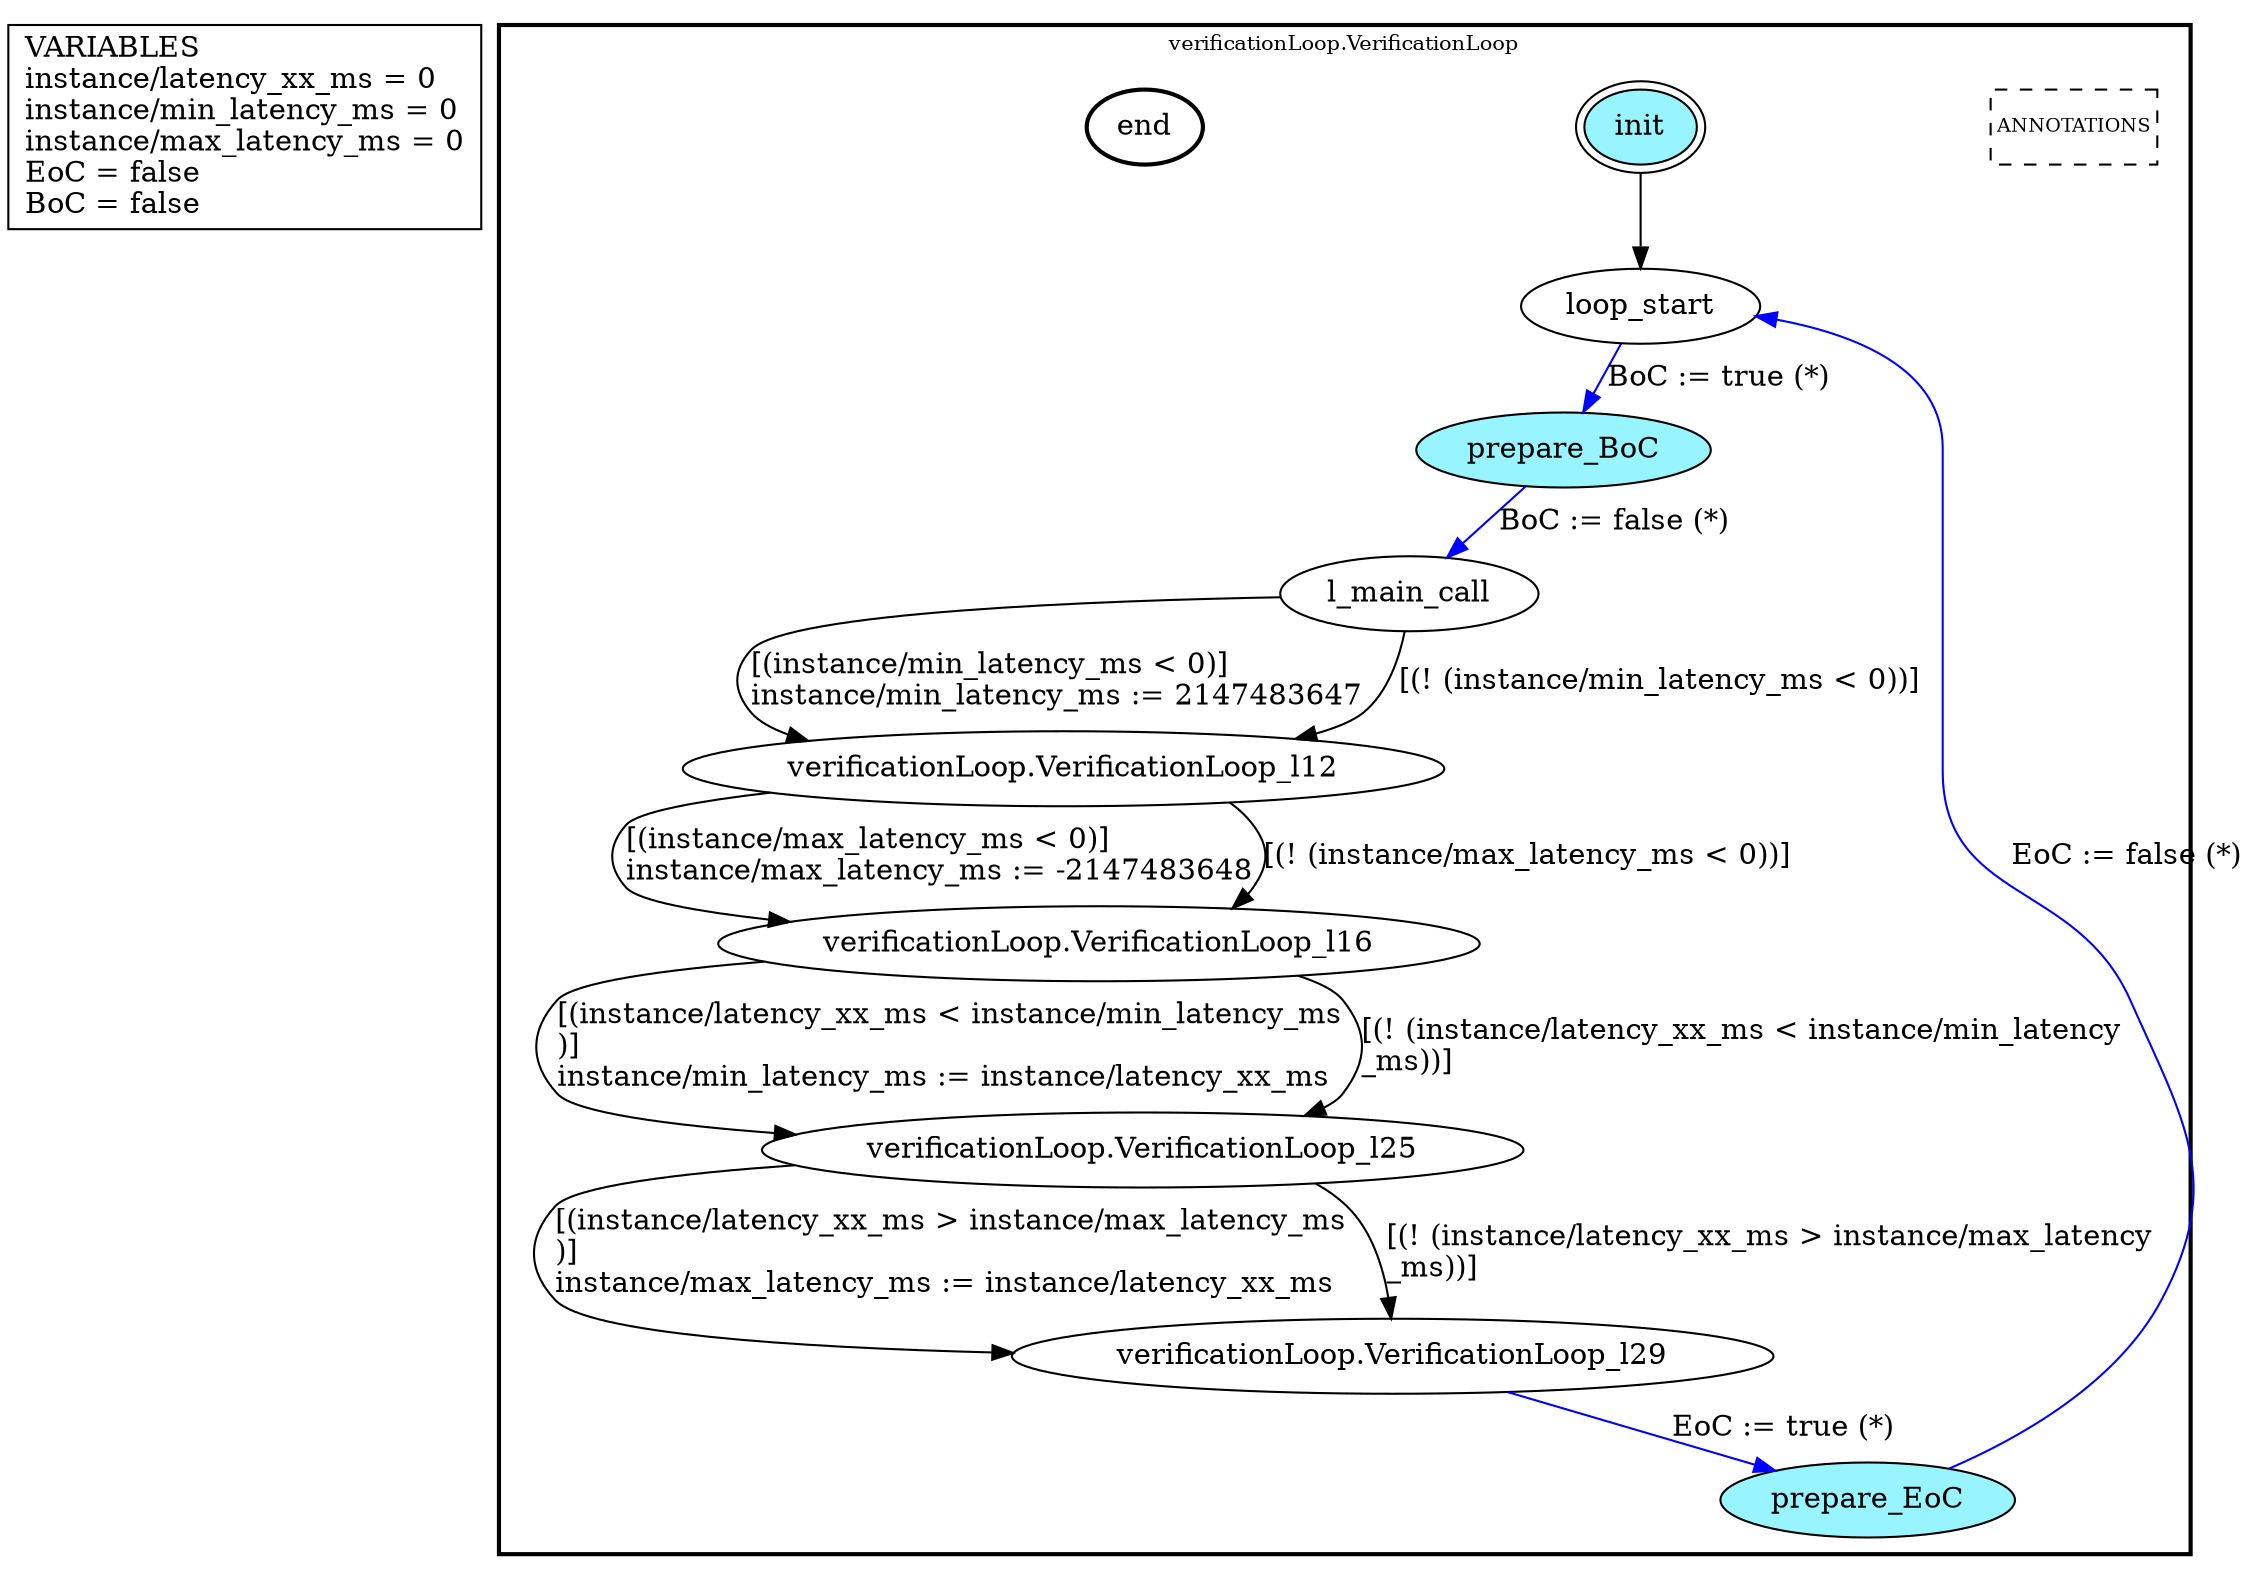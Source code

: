 digraph G {
	vars_declaration_pseudonode_network [
		label="VARIABLES\linstance/latency_xx_ms = 0\linstance/min_latency_ms = 0\linstance/max_latency_ms = 0\lEoC = false\lBoC = false\l",
		fillcolor="lightgray", shape="rectangle"];
	subgraph clusterverificationLoop_VerificationLoop {
		node [style="filled"];
		style=bold;
		color="black";
		fontsize=10;
		ranksep=0.4;
		
		label="verificationLoop.VerificationLoop";
		
		annotations_pseudonode_verificationLoop_VerificationLoop [
			label="ANNOTATIONS",
			fontsize=9, margin="0.04,0.04", fillcolor="white", shape="rectangle", style="dashed"];
		
		init_verificationLoop_VerificationLoop [label="init", color="black", fillcolor="cadetblue1", peripheries=2, shape="ellipse"];
		end_verificationLoop_VerificationLoop [label="end", color="black", fillcolor="cadetblue1", style=bold, shape="ellipse"];
		loop_start_verificationLoop_VerificationLoop [label="loop_start", color="black", fillcolor="white", shape="ellipse"];
		prepare_BoC_verificationLoop_VerificationLoop [label="prepare_BoC", color="black", fillcolor="cadetblue1", shape="ellipse"];
		l_main_call_verificationLoop_VerificationLoop [label="l_main_call", color="black", fillcolor="white", shape="ellipse"];
		prepare_EoC_verificationLoop_VerificationLoop [label="prepare_EoC", color="black", fillcolor="cadetblue1", shape="ellipse"];
		verificationLoop_VerificationLoop_l12_verificationLoop_VerificationLoop [label="verificationLoop.VerificationLoop_l12", color="black", fillcolor="white", shape="ellipse"];
		verificationLoop_VerificationLoop_l16_verificationLoop_VerificationLoop [label="verificationLoop.VerificationLoop_l16", color="black", fillcolor="white", shape="ellipse"];
		verificationLoop_VerificationLoop_l25_verificationLoop_VerificationLoop [label="verificationLoop.VerificationLoop_l25", color="black", fillcolor="white", shape="ellipse"];
		verificationLoop_VerificationLoop_l29_verificationLoop_VerificationLoop [label="verificationLoop.VerificationLoop_l29", color="black", fillcolor="white", shape="ellipse"];
		init_verificationLoop_VerificationLoop -> loop_start_verificationLoop_VerificationLoop [color="black", label=""];
		loop_start_verificationLoop_VerificationLoop -> prepare_BoC_verificationLoop_VerificationLoop [color="blue", label="BoC := true (*)"];
		prepare_BoC_verificationLoop_VerificationLoop -> l_main_call_verificationLoop_VerificationLoop [color="blue", label="BoC := false (*)"];
		verificationLoop_VerificationLoop_l29_verificationLoop_VerificationLoop -> prepare_EoC_verificationLoop_VerificationLoop [color="blue", label="EoC := true (*)"];
		prepare_EoC_verificationLoop_VerificationLoop -> loop_start_verificationLoop_VerificationLoop [color="blue", label="EoC := false (*)"];
		l_main_call_verificationLoop_VerificationLoop -> verificationLoop_VerificationLoop_l12_verificationLoop_VerificationLoop [color="black", label="[(instance/min_latency_ms < 0)]\linstance/min_latency_ms := 2147483647\l"];
		l_main_call_verificationLoop_VerificationLoop -> verificationLoop_VerificationLoop_l12_verificationLoop_VerificationLoop [color="black", label="[(! (instance/min_latency_ms < 0))]"];
		verificationLoop_VerificationLoop_l12_verificationLoop_VerificationLoop -> verificationLoop_VerificationLoop_l16_verificationLoop_VerificationLoop [color="black", label="[(instance/max_latency_ms < 0)]\linstance/max_latency_ms := -2147483648\l"];
		verificationLoop_VerificationLoop_l12_verificationLoop_VerificationLoop -> verificationLoop_VerificationLoop_l16_verificationLoop_VerificationLoop [color="black", label="[(! (instance/max_latency_ms < 0))]"];
		verificationLoop_VerificationLoop_l16_verificationLoop_VerificationLoop -> verificationLoop_VerificationLoop_l25_verificationLoop_VerificationLoop [color="black", label="[(instance/latency_xx_ms < instance/min_latency_ms\l)]\linstance/min_latency_ms := instance/latency_xx_ms\l"];
		verificationLoop_VerificationLoop_l16_verificationLoop_VerificationLoop -> verificationLoop_VerificationLoop_l25_verificationLoop_VerificationLoop [color="black", label="[(! (instance/latency_xx_ms < instance/min_latency\l_ms))]\l"];
		verificationLoop_VerificationLoop_l25_verificationLoop_VerificationLoop -> verificationLoop_VerificationLoop_l29_verificationLoop_VerificationLoop [color="black", label="[(instance/latency_xx_ms > instance/max_latency_ms\l)]\linstance/max_latency_ms := instance/latency_xx_ms\l"];
		verificationLoop_VerificationLoop_l25_verificationLoop_VerificationLoop -> verificationLoop_VerificationLoop_l29_verificationLoop_VerificationLoop [color="black", label="[(! (instance/latency_xx_ms > instance/max_latency\l_ms))]\l"];
	}
}

